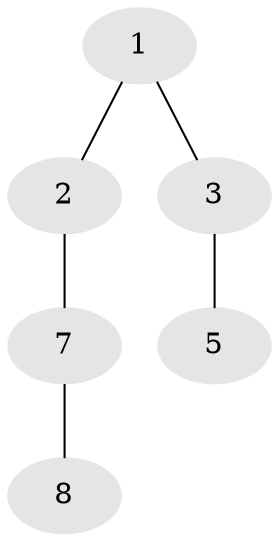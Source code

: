 // Generated by graph-tools (version 1.1) at 2025/46/02/15/25 05:46:28]
// undirected, 6 vertices, 5 edges
graph export_dot {
graph [start="1"]
  node [color=gray90,style=filled];
  1 [super="+10"];
  2 [super="+4+6+13+15"];
  3 [super="+9"];
  5 [super="+11+14"];
  7 [super="+16"];
  8 [super="+18+19"];
  1 -- 2;
  1 -- 3;
  2 -- 7;
  3 -- 5;
  7 -- 8;
}
